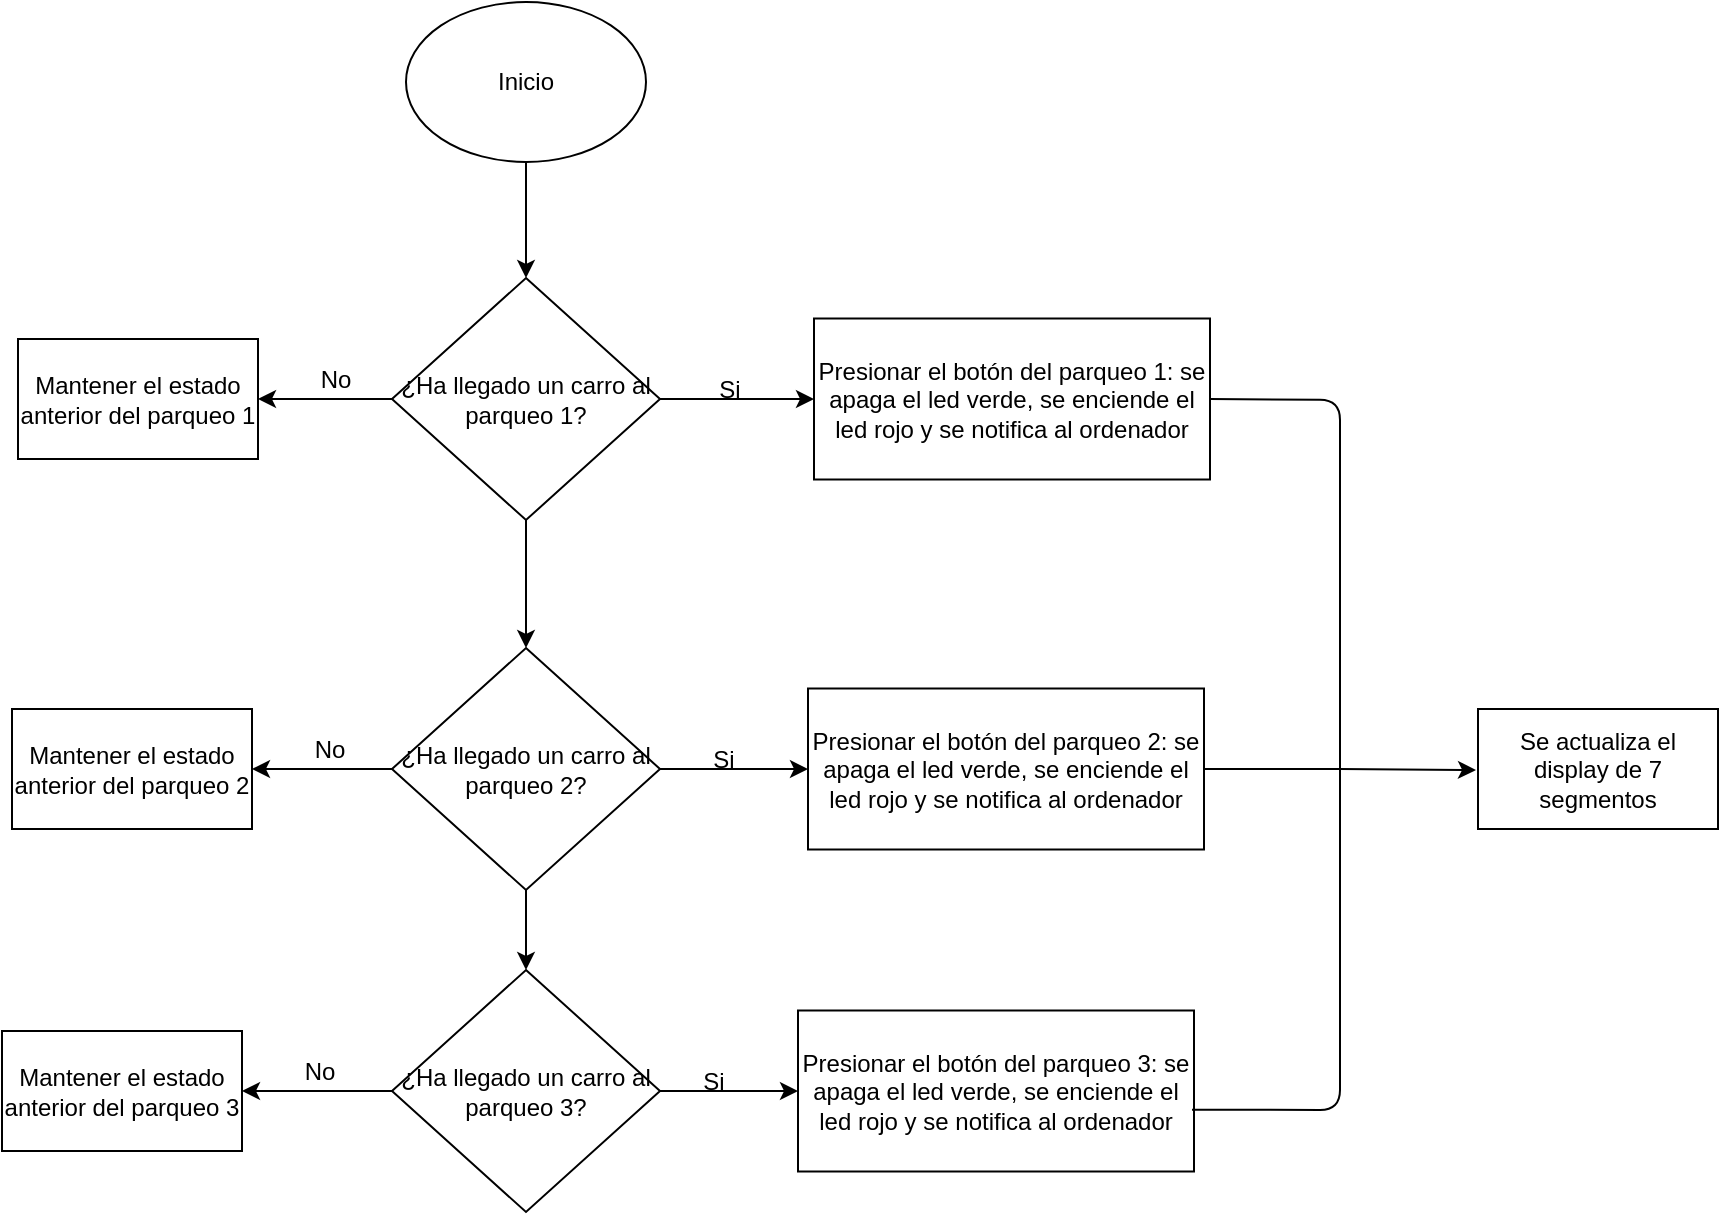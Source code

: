 <mxfile version="14.6.13" type="device"><diagram id="sSUpg5iOLsiXVQvF9vlj" name="Page-1"><mxGraphModel dx="1038" dy="580" grid="0" gridSize="10" guides="1" tooltips="1" connect="1" arrows="1" fold="1" page="1" pageScale="1" pageWidth="2339" pageHeight="3300" math="0" shadow="0"><root><mxCell id="0"/><mxCell id="1" parent="0"/><mxCell id="OofgWa66N3ap6NCgWW-0-7" style="edgeStyle=orthogonalEdgeStyle;rounded=0;orthogonalLoop=1;jettySize=auto;html=1;entryX=0.5;entryY=0;entryDx=0;entryDy=0;" edge="1" parent="1" source="OofgWa66N3ap6NCgWW-0-1" target="OofgWa66N3ap6NCgWW-0-2"><mxGeometry relative="1" as="geometry"/></mxCell><mxCell id="OofgWa66N3ap6NCgWW-0-1" value="Inicio" style="ellipse;whiteSpace=wrap;html=1;" vertex="1" parent="1"><mxGeometry x="377" y="58" width="120" height="80" as="geometry"/></mxCell><mxCell id="OofgWa66N3ap6NCgWW-0-5" style="edgeStyle=orthogonalEdgeStyle;rounded=0;orthogonalLoop=1;jettySize=auto;html=1;entryX=0;entryY=0.5;entryDx=0;entryDy=0;" edge="1" parent="1" source="OofgWa66N3ap6NCgWW-0-2" target="OofgWa66N3ap6NCgWW-0-3"><mxGeometry relative="1" as="geometry"/></mxCell><mxCell id="OofgWa66N3ap6NCgWW-0-10" style="edgeStyle=orthogonalEdgeStyle;rounded=0;orthogonalLoop=1;jettySize=auto;html=1;entryX=1;entryY=0.5;entryDx=0;entryDy=0;" edge="1" parent="1" source="OofgWa66N3ap6NCgWW-0-2" target="OofgWa66N3ap6NCgWW-0-8"><mxGeometry relative="1" as="geometry"><mxPoint x="300" y="257" as="targetPoint"/></mxGeometry></mxCell><mxCell id="OofgWa66N3ap6NCgWW-0-21" style="edgeStyle=orthogonalEdgeStyle;rounded=0;orthogonalLoop=1;jettySize=auto;html=1;entryX=0.5;entryY=0;entryDx=0;entryDy=0;" edge="1" parent="1" source="OofgWa66N3ap6NCgWW-0-2" target="OofgWa66N3ap6NCgWW-0-14"><mxGeometry relative="1" as="geometry"/></mxCell><mxCell id="OofgWa66N3ap6NCgWW-0-2" value="¿Ha llegado un carro al parqueo 1?" style="rhombus;whiteSpace=wrap;html=1;" vertex="1" parent="1"><mxGeometry x="370" y="196" width="134" height="121" as="geometry"/></mxCell><mxCell id="OofgWa66N3ap6NCgWW-0-3" value="Presionar el botón del parqueo 1: se apaga el led verde, se enciende el led rojo y se notifica al ordenador" style="rounded=0;whiteSpace=wrap;html=1;" vertex="1" parent="1"><mxGeometry x="581" y="216.25" width="198" height="80.5" as="geometry"/></mxCell><mxCell id="OofgWa66N3ap6NCgWW-0-4" value="Se actualiza el display de 7 segmentos" style="rounded=0;whiteSpace=wrap;html=1;" vertex="1" parent="1"><mxGeometry x="913" y="411.5" width="120" height="60" as="geometry"/></mxCell><mxCell id="OofgWa66N3ap6NCgWW-0-8" value="Mantener el estado anterior del parqueo 1" style="rounded=0;whiteSpace=wrap;html=1;" vertex="1" parent="1"><mxGeometry x="183" y="226.5" width="120" height="60" as="geometry"/></mxCell><mxCell id="OofgWa66N3ap6NCgWW-0-9" value="Si" style="text;html=1;strokeColor=none;fillColor=none;align=center;verticalAlign=middle;whiteSpace=wrap;rounded=0;" vertex="1" parent="1"><mxGeometry x="519" y="242" width="40" height="20" as="geometry"/></mxCell><mxCell id="OofgWa66N3ap6NCgWW-0-11" value="No" style="text;html=1;strokeColor=none;fillColor=none;align=center;verticalAlign=middle;whiteSpace=wrap;rounded=0;" vertex="1" parent="1"><mxGeometry x="322" y="237" width="40" height="20" as="geometry"/></mxCell><mxCell id="OofgWa66N3ap6NCgWW-0-12" style="edgeStyle=orthogonalEdgeStyle;rounded=0;orthogonalLoop=1;jettySize=auto;html=1;entryX=0;entryY=0.5;entryDx=0;entryDy=0;" edge="1" parent="1" source="OofgWa66N3ap6NCgWW-0-14" target="OofgWa66N3ap6NCgWW-0-16"><mxGeometry relative="1" as="geometry"/></mxCell><mxCell id="OofgWa66N3ap6NCgWW-0-13" style="edgeStyle=orthogonalEdgeStyle;rounded=0;orthogonalLoop=1;jettySize=auto;html=1;entryX=1;entryY=0.5;entryDx=0;entryDy=0;" edge="1" parent="1" source="OofgWa66N3ap6NCgWW-0-14" target="OofgWa66N3ap6NCgWW-0-18"><mxGeometry relative="1" as="geometry"><mxPoint x="297" y="442" as="targetPoint"/></mxGeometry></mxCell><mxCell id="OofgWa66N3ap6NCgWW-0-33" style="edgeStyle=orthogonalEdgeStyle;rounded=0;orthogonalLoop=1;jettySize=auto;html=1;entryX=0.5;entryY=0;entryDx=0;entryDy=0;" edge="1" parent="1" source="OofgWa66N3ap6NCgWW-0-14" target="OofgWa66N3ap6NCgWW-0-25"><mxGeometry relative="1" as="geometry"/></mxCell><mxCell id="OofgWa66N3ap6NCgWW-0-14" value="¿Ha llegado un carro al parqueo 2?" style="rhombus;whiteSpace=wrap;html=1;" vertex="1" parent="1"><mxGeometry x="370" y="381" width="134" height="121" as="geometry"/></mxCell><mxCell id="OofgWa66N3ap6NCgWW-0-15" style="edgeStyle=orthogonalEdgeStyle;rounded=0;orthogonalLoop=1;jettySize=auto;html=1;" edge="1" parent="1" source="OofgWa66N3ap6NCgWW-0-16"><mxGeometry relative="1" as="geometry"><mxPoint x="912" y="442" as="targetPoint"/></mxGeometry></mxCell><mxCell id="OofgWa66N3ap6NCgWW-0-16" value="Presionar el botón del parqueo 2: se apaga el led verde, se enciende el led rojo y se notifica al ordenador" style="rounded=0;whiteSpace=wrap;html=1;" vertex="1" parent="1"><mxGeometry x="578" y="401.25" width="198" height="80.5" as="geometry"/></mxCell><mxCell id="OofgWa66N3ap6NCgWW-0-18" value="Mantener el estado anterior del parqueo 2" style="rounded=0;whiteSpace=wrap;html=1;" vertex="1" parent="1"><mxGeometry x="180" y="411.5" width="120" height="60" as="geometry"/></mxCell><mxCell id="OofgWa66N3ap6NCgWW-0-19" value="Si" style="text;html=1;strokeColor=none;fillColor=none;align=center;verticalAlign=middle;whiteSpace=wrap;rounded=0;" vertex="1" parent="1"><mxGeometry x="516" y="427" width="40" height="20" as="geometry"/></mxCell><mxCell id="OofgWa66N3ap6NCgWW-0-20" value="No" style="text;html=1;strokeColor=none;fillColor=none;align=center;verticalAlign=middle;whiteSpace=wrap;rounded=0;" vertex="1" parent="1"><mxGeometry x="319" y="422" width="40" height="20" as="geometry"/></mxCell><mxCell id="OofgWa66N3ap6NCgWW-0-23" style="edgeStyle=orthogonalEdgeStyle;rounded=0;orthogonalLoop=1;jettySize=auto;html=1;entryX=0;entryY=0.5;entryDx=0;entryDy=0;" edge="1" parent="1" source="OofgWa66N3ap6NCgWW-0-25" target="OofgWa66N3ap6NCgWW-0-27"><mxGeometry relative="1" as="geometry"/></mxCell><mxCell id="OofgWa66N3ap6NCgWW-0-24" style="edgeStyle=orthogonalEdgeStyle;rounded=0;orthogonalLoop=1;jettySize=auto;html=1;entryX=1;entryY=0.5;entryDx=0;entryDy=0;" edge="1" parent="1" source="OofgWa66N3ap6NCgWW-0-25" target="OofgWa66N3ap6NCgWW-0-28"><mxGeometry relative="1" as="geometry"><mxPoint x="292" y="603" as="targetPoint"/></mxGeometry></mxCell><mxCell id="OofgWa66N3ap6NCgWW-0-25" value="¿Ha llegado un carro al parqueo 3?" style="rhombus;whiteSpace=wrap;html=1;" vertex="1" parent="1"><mxGeometry x="370" y="542" width="134" height="121" as="geometry"/></mxCell><mxCell id="OofgWa66N3ap6NCgWW-0-27" value="Presionar el botón del parqueo 3: se apaga el led verde, se enciende el led rojo y se notifica al ordenador" style="rounded=0;whiteSpace=wrap;html=1;" vertex="1" parent="1"><mxGeometry x="573" y="562.25" width="198" height="80.5" as="geometry"/></mxCell><mxCell id="OofgWa66N3ap6NCgWW-0-28" value="Mantener el estado anterior del parqueo 3" style="rounded=0;whiteSpace=wrap;html=1;" vertex="1" parent="1"><mxGeometry x="175" y="572.5" width="120" height="60" as="geometry"/></mxCell><mxCell id="OofgWa66N3ap6NCgWW-0-29" value="Si" style="text;html=1;strokeColor=none;fillColor=none;align=center;verticalAlign=middle;whiteSpace=wrap;rounded=0;" vertex="1" parent="1"><mxGeometry x="511" y="588" width="40" height="20" as="geometry"/></mxCell><mxCell id="OofgWa66N3ap6NCgWW-0-30" value="No" style="text;html=1;strokeColor=none;fillColor=none;align=center;verticalAlign=middle;whiteSpace=wrap;rounded=0;" vertex="1" parent="1"><mxGeometry x="314" y="583" width="40" height="20" as="geometry"/></mxCell><mxCell id="OofgWa66N3ap6NCgWW-0-31" value="" style="endArrow=none;html=1;exitX=0.995;exitY=0.616;exitDx=0;exitDy=0;exitPerimeter=0;" edge="1" parent="1" source="OofgWa66N3ap6NCgWW-0-27"><mxGeometry width="50" height="50" relative="1" as="geometry"><mxPoint x="844" y="599" as="sourcePoint"/><mxPoint x="844" y="441" as="targetPoint"/><Array as="points"><mxPoint x="844" y="612"/></Array></mxGeometry></mxCell><mxCell id="OofgWa66N3ap6NCgWW-0-32" value="" style="endArrow=none;html=1;exitX=1;exitY=0.5;exitDx=0;exitDy=0;" edge="1" parent="1" source="OofgWa66N3ap6NCgWW-0-3"><mxGeometry width="50" height="50" relative="1" as="geometry"><mxPoint x="570" y="362" as="sourcePoint"/><mxPoint x="844" y="441" as="targetPoint"/><Array as="points"><mxPoint x="844" y="257"/></Array></mxGeometry></mxCell></root></mxGraphModel></diagram></mxfile>